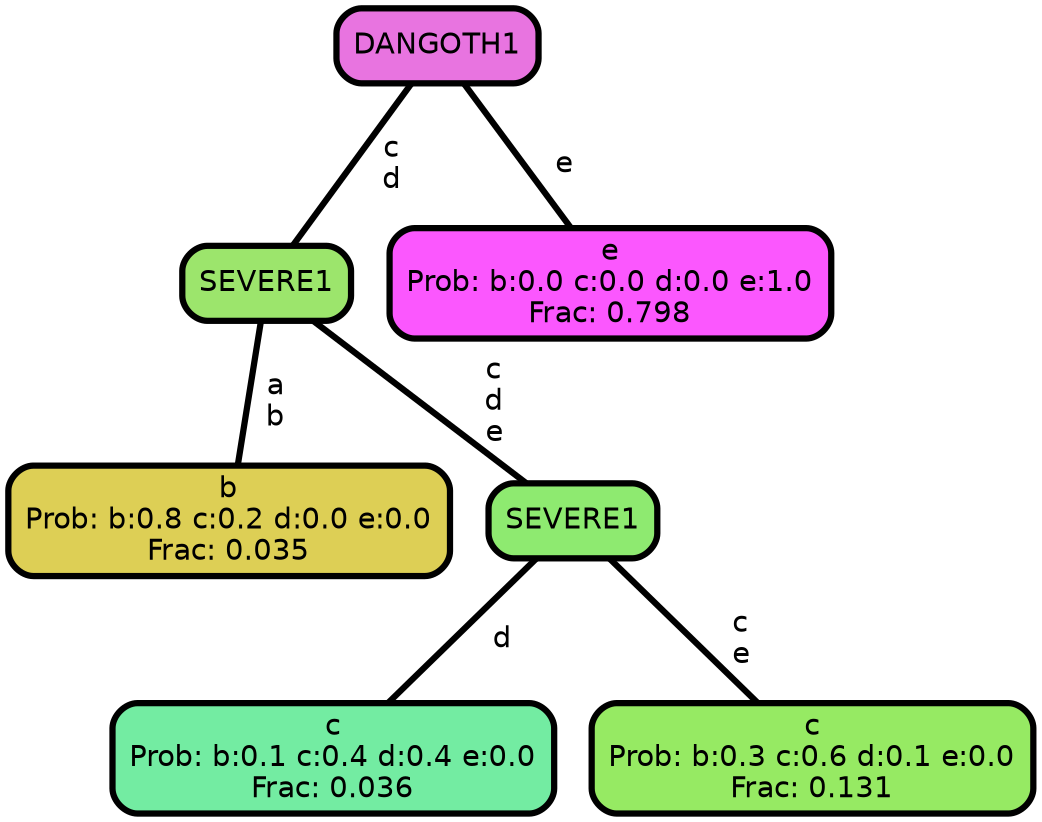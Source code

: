 graph Tree {
node [shape=box, style="filled, rounded",color="black",penwidth="3",fontcolor="black",                 fontname=helvetica] ;
graph [ranksep="0 equally", splines=straight,                 bgcolor=transparent, dpi=200] ;
edge [fontname=helvetica, color=black] ;
0 [label="b
Prob: b:0.8 c:0.2 d:0.0 e:0.0
Frac: 0.035", fillcolor="#ddcf55"] ;
1 [label="SEVERE1", fillcolor="#9ce56c"] ;
2 [label="c
Prob: b:0.1 c:0.4 d:0.4 e:0.0
Frac: 0.036", fillcolor="#73eca2"] ;
3 [label="SEVERE1", fillcolor="#8eea70"] ;
4 [label="c
Prob: b:0.3 c:0.6 d:0.1 e:0.0
Frac: 0.131", fillcolor="#96ea63"] ;
5 [label="DANGOTH1", fillcolor="#e874e0"] ;
6 [label="e
Prob: b:0.0 c:0.0 d:0.0 e:1.0
Frac: 0.798", fillcolor="#fb57fe"] ;
1 -- 0 [label=" a\n b",penwidth=3] ;
1 -- 3 [label=" c\n d\n e",penwidth=3] ;
3 -- 2 [label=" d",penwidth=3] ;
3 -- 4 [label=" c\n e",penwidth=3] ;
5 -- 1 [label=" c\n d",penwidth=3] ;
5 -- 6 [label=" e",penwidth=3] ;
{rank = same;}}